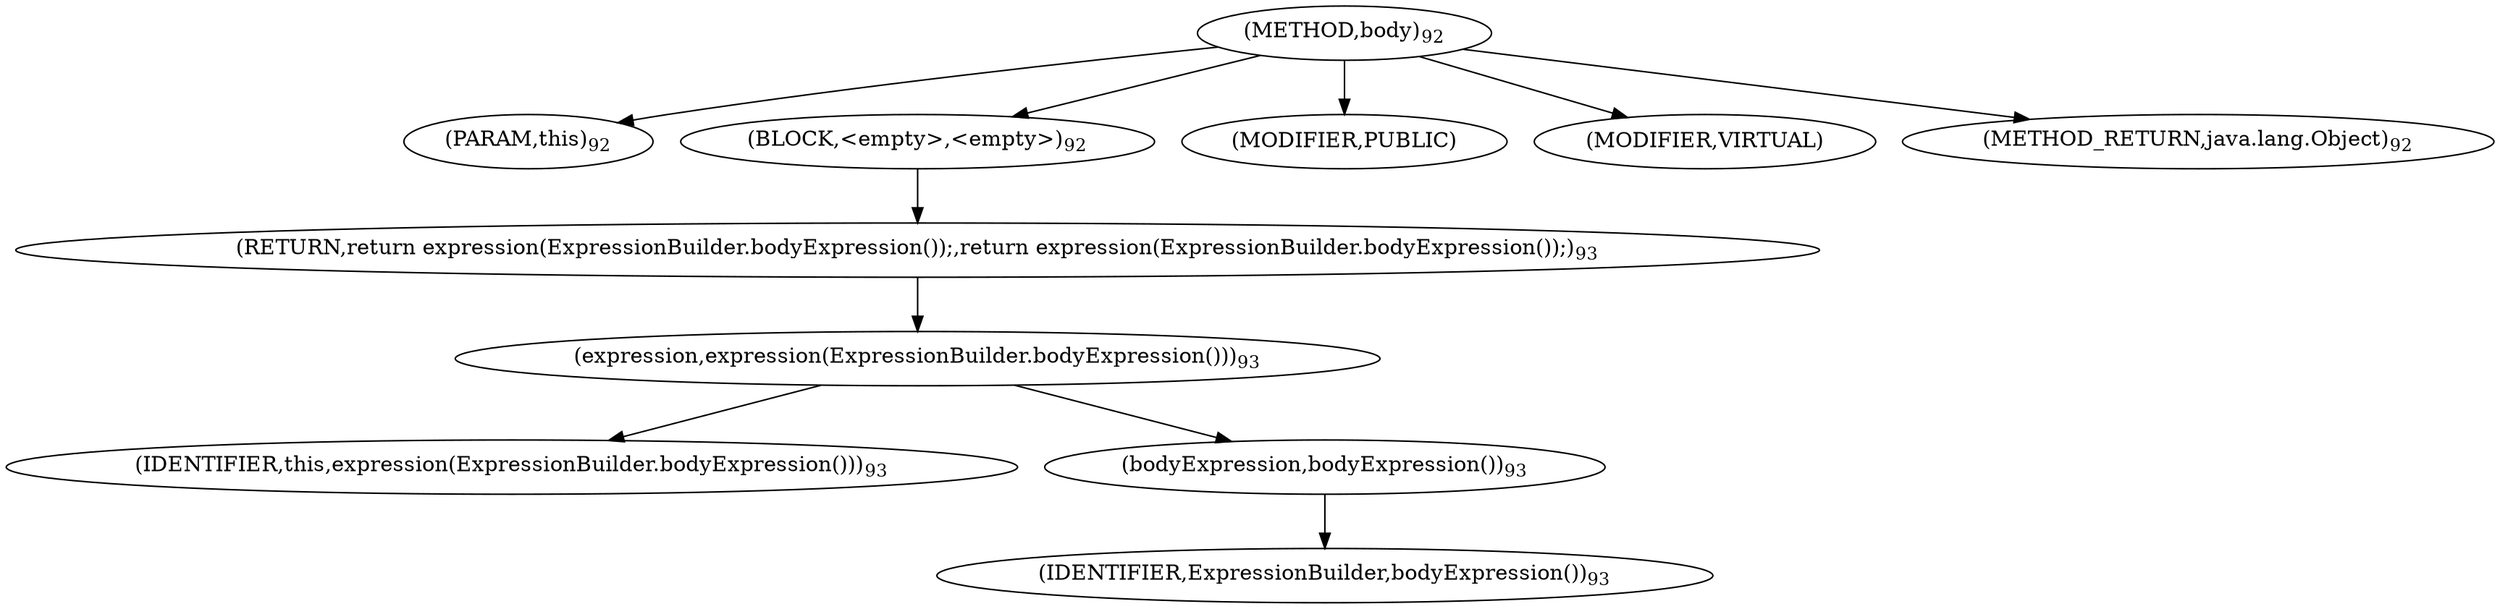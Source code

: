 digraph "body" {  
"230" [label = <(METHOD,body)<SUB>92</SUB>> ]
"18" [label = <(PARAM,this)<SUB>92</SUB>> ]
"231" [label = <(BLOCK,&lt;empty&gt;,&lt;empty&gt;)<SUB>92</SUB>> ]
"232" [label = <(RETURN,return expression(ExpressionBuilder.bodyExpression());,return expression(ExpressionBuilder.bodyExpression());)<SUB>93</SUB>> ]
"233" [label = <(expression,expression(ExpressionBuilder.bodyExpression()))<SUB>93</SUB>> ]
"17" [label = <(IDENTIFIER,this,expression(ExpressionBuilder.bodyExpression()))<SUB>93</SUB>> ]
"234" [label = <(bodyExpression,bodyExpression())<SUB>93</SUB>> ]
"235" [label = <(IDENTIFIER,ExpressionBuilder,bodyExpression())<SUB>93</SUB>> ]
"236" [label = <(MODIFIER,PUBLIC)> ]
"237" [label = <(MODIFIER,VIRTUAL)> ]
"238" [label = <(METHOD_RETURN,java.lang.Object)<SUB>92</SUB>> ]
  "230" -> "18" 
  "230" -> "231" 
  "230" -> "236" 
  "230" -> "237" 
  "230" -> "238" 
  "231" -> "232" 
  "232" -> "233" 
  "233" -> "17" 
  "233" -> "234" 
  "234" -> "235" 
}
